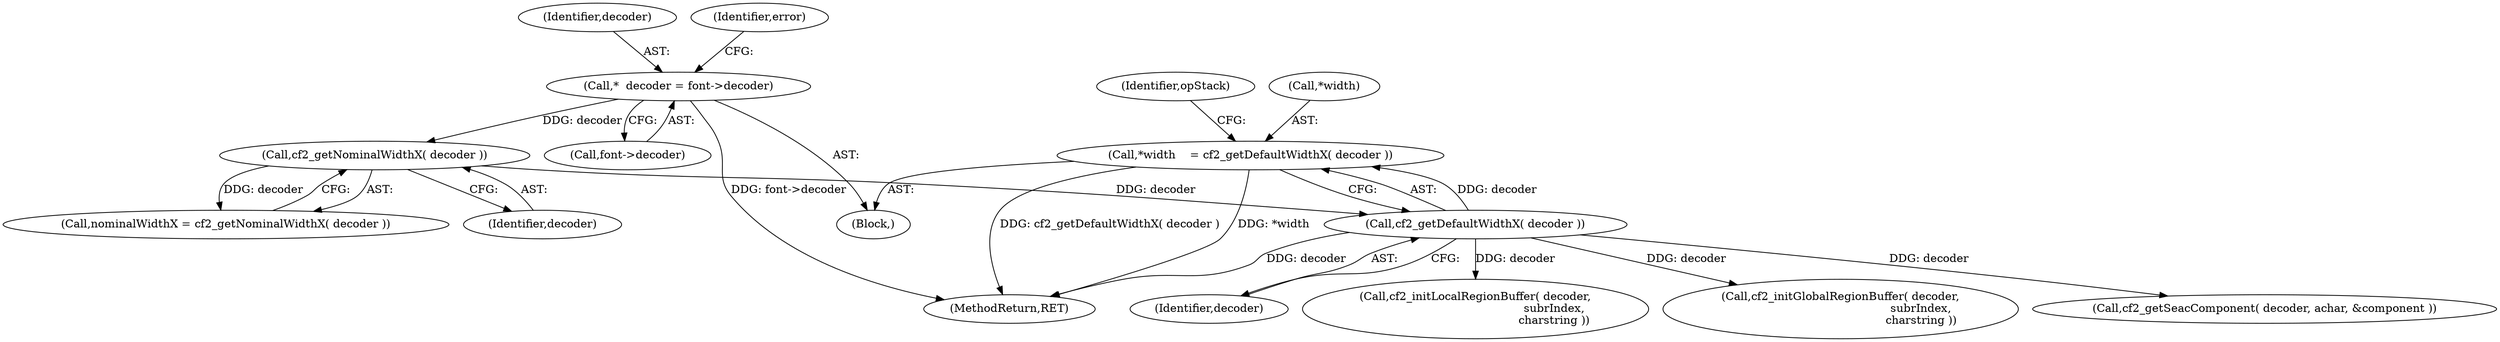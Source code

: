 digraph "0_savannah_2cdc4562f873237f1c77d43540537c7a721d3fd8_0@pointer" {
"1000386" [label="(Call,*width    = cf2_getDefaultWidthX( decoder ))"];
"1000389" [label="(Call,cf2_getDefaultWidthX( decoder ))"];
"1000310" [label="(Call,cf2_getNominalWidthX( decoder ))"];
"1000281" [label="(Call,*  decoder = font->decoder)"];
"1000310" [label="(Call,cf2_getNominalWidthX( decoder ))"];
"1000871" [label="(Call,cf2_initLocalRegionBuffer( decoder,\n                                            subrIndex,\n                                            charstring ))"];
"1000282" [label="(Identifier,decoder)"];
"1000308" [label="(Call,nominalWidthX = cf2_getNominalWidthX( decoder ))"];
"1000288" [label="(Identifier,error)"];
"1000281" [label="(Call,*  decoder = font->decoder)"];
"1000283" [label="(Call,font->decoder)"];
"1002118" [label="(MethodReturn,RET)"];
"1000311" [label="(Identifier,decoder)"];
"1000850" [label="(Call,cf2_initGlobalRegionBuffer( decoder,\n                                             subrIndex,\n                                             charstring ))"];
"1000387" [label="(Call,*width)"];
"1000389" [label="(Call,cf2_getDefaultWidthX( decoder ))"];
"1000386" [label="(Call,*width    = cf2_getDefaultWidthX( decoder ))"];
"1000275" [label="(Block,)"];
"1000392" [label="(Identifier,opStack)"];
"1001190" [label="(Call,cf2_getSeacComponent( decoder, achar, &component ))"];
"1000390" [label="(Identifier,decoder)"];
"1000386" -> "1000275"  [label="AST: "];
"1000386" -> "1000389"  [label="CFG: "];
"1000387" -> "1000386"  [label="AST: "];
"1000389" -> "1000386"  [label="AST: "];
"1000392" -> "1000386"  [label="CFG: "];
"1000386" -> "1002118"  [label="DDG: cf2_getDefaultWidthX( decoder )"];
"1000386" -> "1002118"  [label="DDG: *width"];
"1000389" -> "1000386"  [label="DDG: decoder"];
"1000389" -> "1000390"  [label="CFG: "];
"1000390" -> "1000389"  [label="AST: "];
"1000389" -> "1002118"  [label="DDG: decoder"];
"1000310" -> "1000389"  [label="DDG: decoder"];
"1000389" -> "1000850"  [label="DDG: decoder"];
"1000389" -> "1000871"  [label="DDG: decoder"];
"1000389" -> "1001190"  [label="DDG: decoder"];
"1000310" -> "1000308"  [label="AST: "];
"1000310" -> "1000311"  [label="CFG: "];
"1000311" -> "1000310"  [label="AST: "];
"1000308" -> "1000310"  [label="CFG: "];
"1000310" -> "1000308"  [label="DDG: decoder"];
"1000281" -> "1000310"  [label="DDG: decoder"];
"1000281" -> "1000275"  [label="AST: "];
"1000281" -> "1000283"  [label="CFG: "];
"1000282" -> "1000281"  [label="AST: "];
"1000283" -> "1000281"  [label="AST: "];
"1000288" -> "1000281"  [label="CFG: "];
"1000281" -> "1002118"  [label="DDG: font->decoder"];
}
